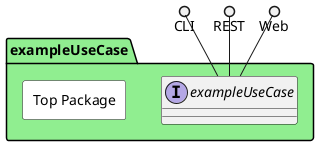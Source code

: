@startuml



package "exampleUseCase" #lightgreen {

    interface "exampleUseCase" as i {

    }
}

CLI ()-- i
REST ()-- i
Web ()-- i

package "exampleUseCase" #lightgreen {


rectangle "Top Package" #white {
}

}



@enduml
